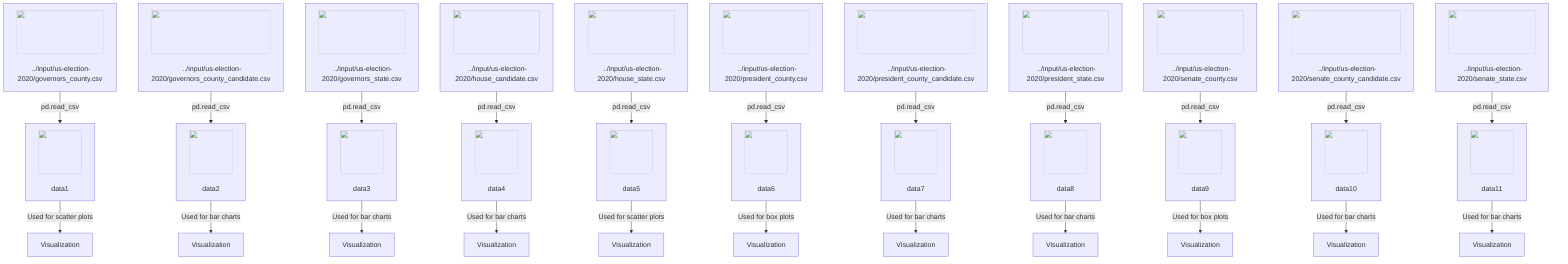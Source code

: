flowchart TD
    %% Data Sources
    DS1["<img src='icons/file.svg' width=100 height=100/> <br/> ../input/us-election-2020/governors_county.csv"]
    DS2["<img src='icons/file.svg' width=100 height=100/> <br/> ../input/us-election-2020/governors_county_candidate.csv"]
    DS3["<img src='icons/file.svg' width=100 height=100/> <br/> ../input/us-election-2020/governors_state.csv"]
    DS4["<img src='icons/file.svg' width=100 height=100/> <br/> ../input/us-election-2020/house_candidate.csv"]
    DS5["<img src='icons/file.svg' width=100 height=100/> <br/> ../input/us-election-2020/house_state.csv"]
    DS6["<img src='icons/file.svg' width=100 height=100/> <br/> ../input/us-election-2020/president_county.csv"]
    DS7["<img src='icons/file.svg' width=100 height=100/> <br/> ../input/us-election-2020/president_county_candidate.csv"]
    DS8["<img src='icons/file.svg' width=100 height=100/> <br/> ../input/us-election-2020/president_state.csv"]
    DS9["<img src='icons/file.svg' width=100 height=100/> <br/> ../input/us-election-2020/senate_county.csv"]
    DS10["<img src='icons/file.svg' width=100 height=100/> <br/> ../input/us-election-2020/senate_county_candidate.csv"]
    DS11["<img src='icons/file.svg' width=100 height=100/> <br/> ../input/us-election-2020/senate_state.csv"]

    %% Data Variables
    V1["<img src='icons/table.svg' width=100 height=100/> <br/> data1"]
    V2["<img src='icons/table.svg' width=100 height=100/> <br/> data2"]
    V3["<img src='icons/table.svg' width=100 height=100/> <br/> data3"]
    V4["<img src='icons/table.svg' width=100 height=100/> <br/> data4"]
    V5["<img src='icons/table.svg' width=100 height=100/> <br/> data5"]
    V6["<img src='icons/table.svg' width=100 height=100/> <br/> data6"]
    V7["<img src='icons/table.svg' width=100 height=100/> <br/> data7"]
    V8["<img src='icons/table.svg' width=100 height=100/> <br/> data8"]
    V9["<img src='icons/table.svg' width=100 height=100/> <br/> data9"]
    V10["<img src='icons/table.svg' width=100 height=100/> <br/> data10"]
    V11["<img src='icons/table.svg' width=100 height=100/> <br/> data11"]

    %% Data Source to Variable Mapping
    DS1 -->|"pd.read_csv"| V1
    DS2 -->|"pd.read_csv"| V2
    DS3 -->|"pd.read_csv"| V3
    DS4 -->|"pd.read_csv"| V4
    DS5 -->|"pd.read_csv"| V5
    DS6 -->|"pd.read_csv"| V6
    DS7 -->|"pd.read_csv"| V7
    DS8 -->|"pd.read_csv"| V8
    DS9 -->|"pd.read_csv"| V9
    DS10 -->|"pd.read_csv"| V10
    DS11 -->|"pd.read_csv"| V11

    %% Data Usage
    V1 -->|"Used for scatter plots"| P1["Visualization"]
    V2 -->|"Used for bar charts"| P2["Visualization"]
    V3 -->|"Used for bar charts"| P3["Visualization"]
    V4 -->|"Used for bar charts"| P4["Visualization"]
    V5 -->|"Used for scatter plots"| P5["Visualization"]
    V6 -->|"Used for box plots"| P6["Visualization"]
    V7 -->|"Used for bar charts"| P7["Visualization"]
    V8 -->|"Used for bar charts"| P8["Visualization"]
    V9 -->|"Used for box plots"| P9["Visualization"]
    V10 -->|"Used for bar charts"| P10["Visualization"]
    V11 -->|"Used for bar charts"| P11["Visualization"]